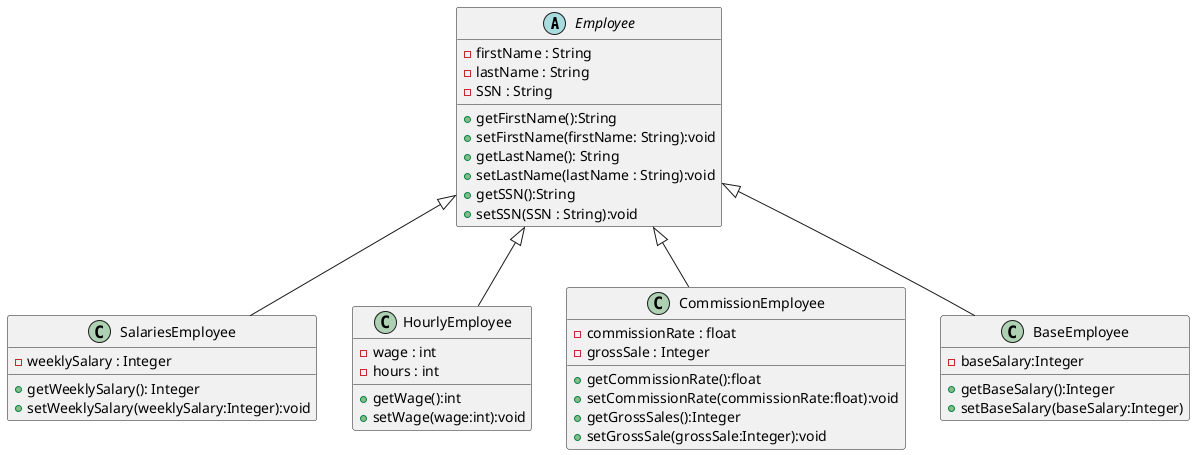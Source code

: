 @startuml
'https://plantuml.com/class-diagram

abstract class Employee{
-firstName : String
-lastName : String
- SSN : String
+getFirstName():String
+setFirstName(firstName: String):void
+getLastName(): String
+setLastName(lastName : String):void
+getSSN():String
+setSSN(SSN : String):void
}
class SalariesEmployee{
-weeklySalary : Integer
+getWeeklySalary(): Integer
+setWeeklySalary(weeklySalary:Integer):void
}
class HourlyEmployee{
-wage : int
-hours : int
+getWage():int
+setWage(wage:int):void
}

class CommissionEmployee{
-commissionRate : float
-grossSale : Integer
+getCommissionRate():float
+setCommissionRate(commissionRate:float):void
+getGrossSales():Integer
+setGrossSale(grossSale:Integer):void
}

class BaseEmployee{
-baseSalary:Integer
+getBaseSalary():Integer
+setBaseSalary(baseSalary:Integer)
}

Employee <|-- SalariesEmployee
Employee <|-- BaseEmployee
Employee <|-- HourlyEmployee
Employee <|-- CommissionEmployee




@enduml